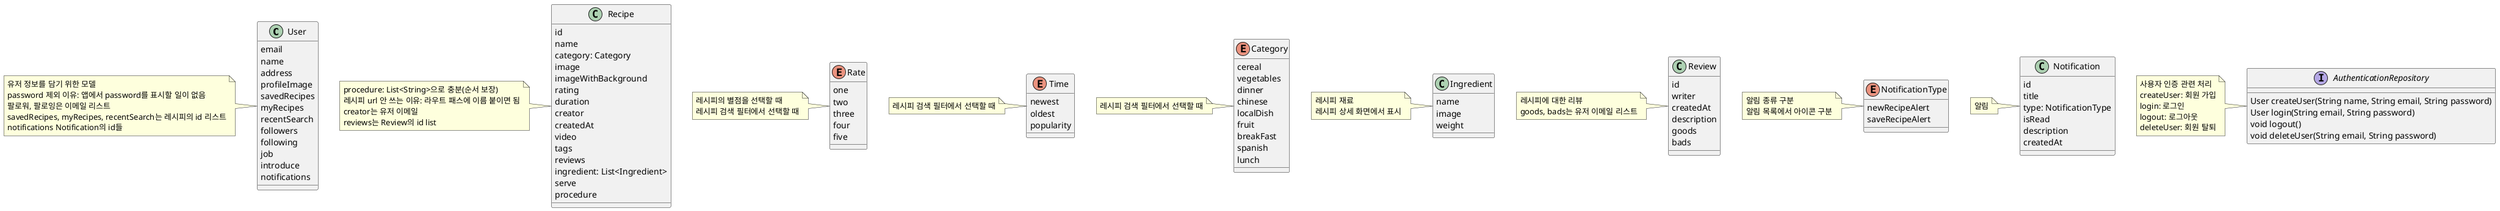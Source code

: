 @startuml

class User {
  email
  name
  address
  profileImage
  savedRecipes
  myRecipes
  recentSearch
  followers
  following
  job
  introduce
  notifications
}
note left
유저 정보를 담기 위한 모델
password 제외 이유: 앱에서 password를 표시할 일이 없음
팔로워, 팔로잉은 이메일 리스트
savedRecipes, myRecipes, recentSearch는 레시피의 id 리스트
notifications Notification의 id들
end note

class Recipe {
  id
  name
  category: Category
  image
  imageWithBackground
  rating
  duration
  creator
  createdAt
  video
  tags
  reviews
  ingredient: List<Ingredient>
  serve
  procedure
}
note left
procedure: List<String>으로 충분(순서 보장)
레시피 url 안 쓰는 이유: 라우트 패스에 이름 붙이면 됨
creator는 유저 이메일
reviews는 Review의 id list
end note

enum Rate {
    one
    two
    three
    four
    five
}
note left
레시피의 별점을 선택할 때
레시피 검색 필터에서 선택할 때
end note


enum Time {
  newest
  oldest
  popularity
}
note left
레시피 검색 필터에서 선택할 때
end note


enum Category {
  cereal
  vegetables
  dinner
  chinese
  localDish
  fruit
  breakFast
  spanish
  lunch
}
note left
레시피 검색 필터에서 선택할 때
end note


class Ingredient {
  name
  image
  weight
}
note left
레시피 재료
레시피 상세 화면에서 표시
end note

class Review {
  id
  writer
  createdAt
  description
  goods
  bads
}
note left
레시피에 대한 리뷰
goods, bads는 유저 이메일 리스트
end note

enum NotificationType {
  newRecipeAlert
  saveRecipeAlert
}
note left
알림 종류 구분
알림 목록에서 아이콘 구분
end note

class Notification {
  id
  title
  type: NotificationType
  isRead
  description
  createdAt
}
note left
알림
end note

interface AuthenticationRepository {
User createUser(String name, String email, String password)
User login(String email, String password)
void logout()
void deleteUser(String email, String password)
}
note left
사용자 인증 관련 처리
createUser: 회원 가입
login: 로그인
logout: 로그아웃
deleteUser: 회원 탈퇴
end note

interface UserRepository {
User getUser(String email)
User updateProfile(User user)
void follow(String followTargetEmail, User me)
void unfollow(String unfollowTargetEmail, User me)
}
note left
사용자 정보 관련 처리
getUser: 내 정보 혹은 다른 사용자 정보 가져오기
updateProfile: 내 정보 수정
follow: 팔로잉
unfollow: 팔로잉 삭제
end note

interface RecipeRepository {
List<Recipe> getAllRecipes()
List<Recipe> searchRecipe(Time? time, Category? category, Rate? rate, String keyword)
Recipe getRecipe(int id)
List<Recipe> getRecipes(List<int> ids)
void rateRecipe(Rate rating, Recipe recipe)
void saveRecipe(String email, int recipeId)
void unsaveRecipe(String email, int recipeId)
}
note left
레시피 관련 처리
getAllRecipes: 모든 레시피 가져오기
searchRecipe: 레시피 검색
getRecipe: 레시피 하나 가져옴
getRecipes: 사용자의 savedRecipes, myRecipes, recentSearch의 레시피들 가져옴
rateRecipe: 레시피에 별점 주기
saveRecipe: 사용자의 savedRecipes에 추가
unsaveRecipe: 사용자의 savedRecipes에서 제거
end note

interface ReviewRepository {
void createReview(int recipeId, String email, String description)
List<Review> getReviews(List<int> reviewIds)
void updateReview(Review review)
}
note left
리뷰 관련 처리
createReview: 레시피에 대한 리뷰 등록
getReviews: 레시피에 등록된 리뷰들 가져오기
updateReview: 리뷰에 대한 좋아요, 싫어요 수행
end note

interface NotificationRepository {
List<Notification> getAllNotifications(List<int> ids)
void updateNotification(Notification notification)
}
note left
알림 관련 처리
getAllNotifications: 사용자에 대한 모든 알림 가져오기
updateNotification: 알림 읽음, 안 읽음 처리
end note

@enduml